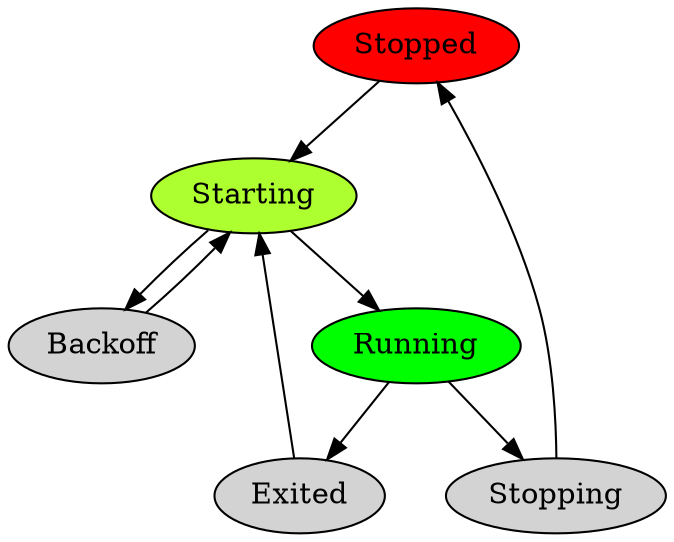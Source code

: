 digraph {
  node [style=filled];

  Stopped [fillcolor=red];
  Starting [fillcolor=greenyellow];
  Running [fillcolor=green];

  Stopped -> Starting
  Starting -> Running
  Running -> Stopping
  Stopping -> Stopped

  Starting -> Backoff
  Backoff -> Starting

  Running -> Exited
  Exited -> Starting
}

